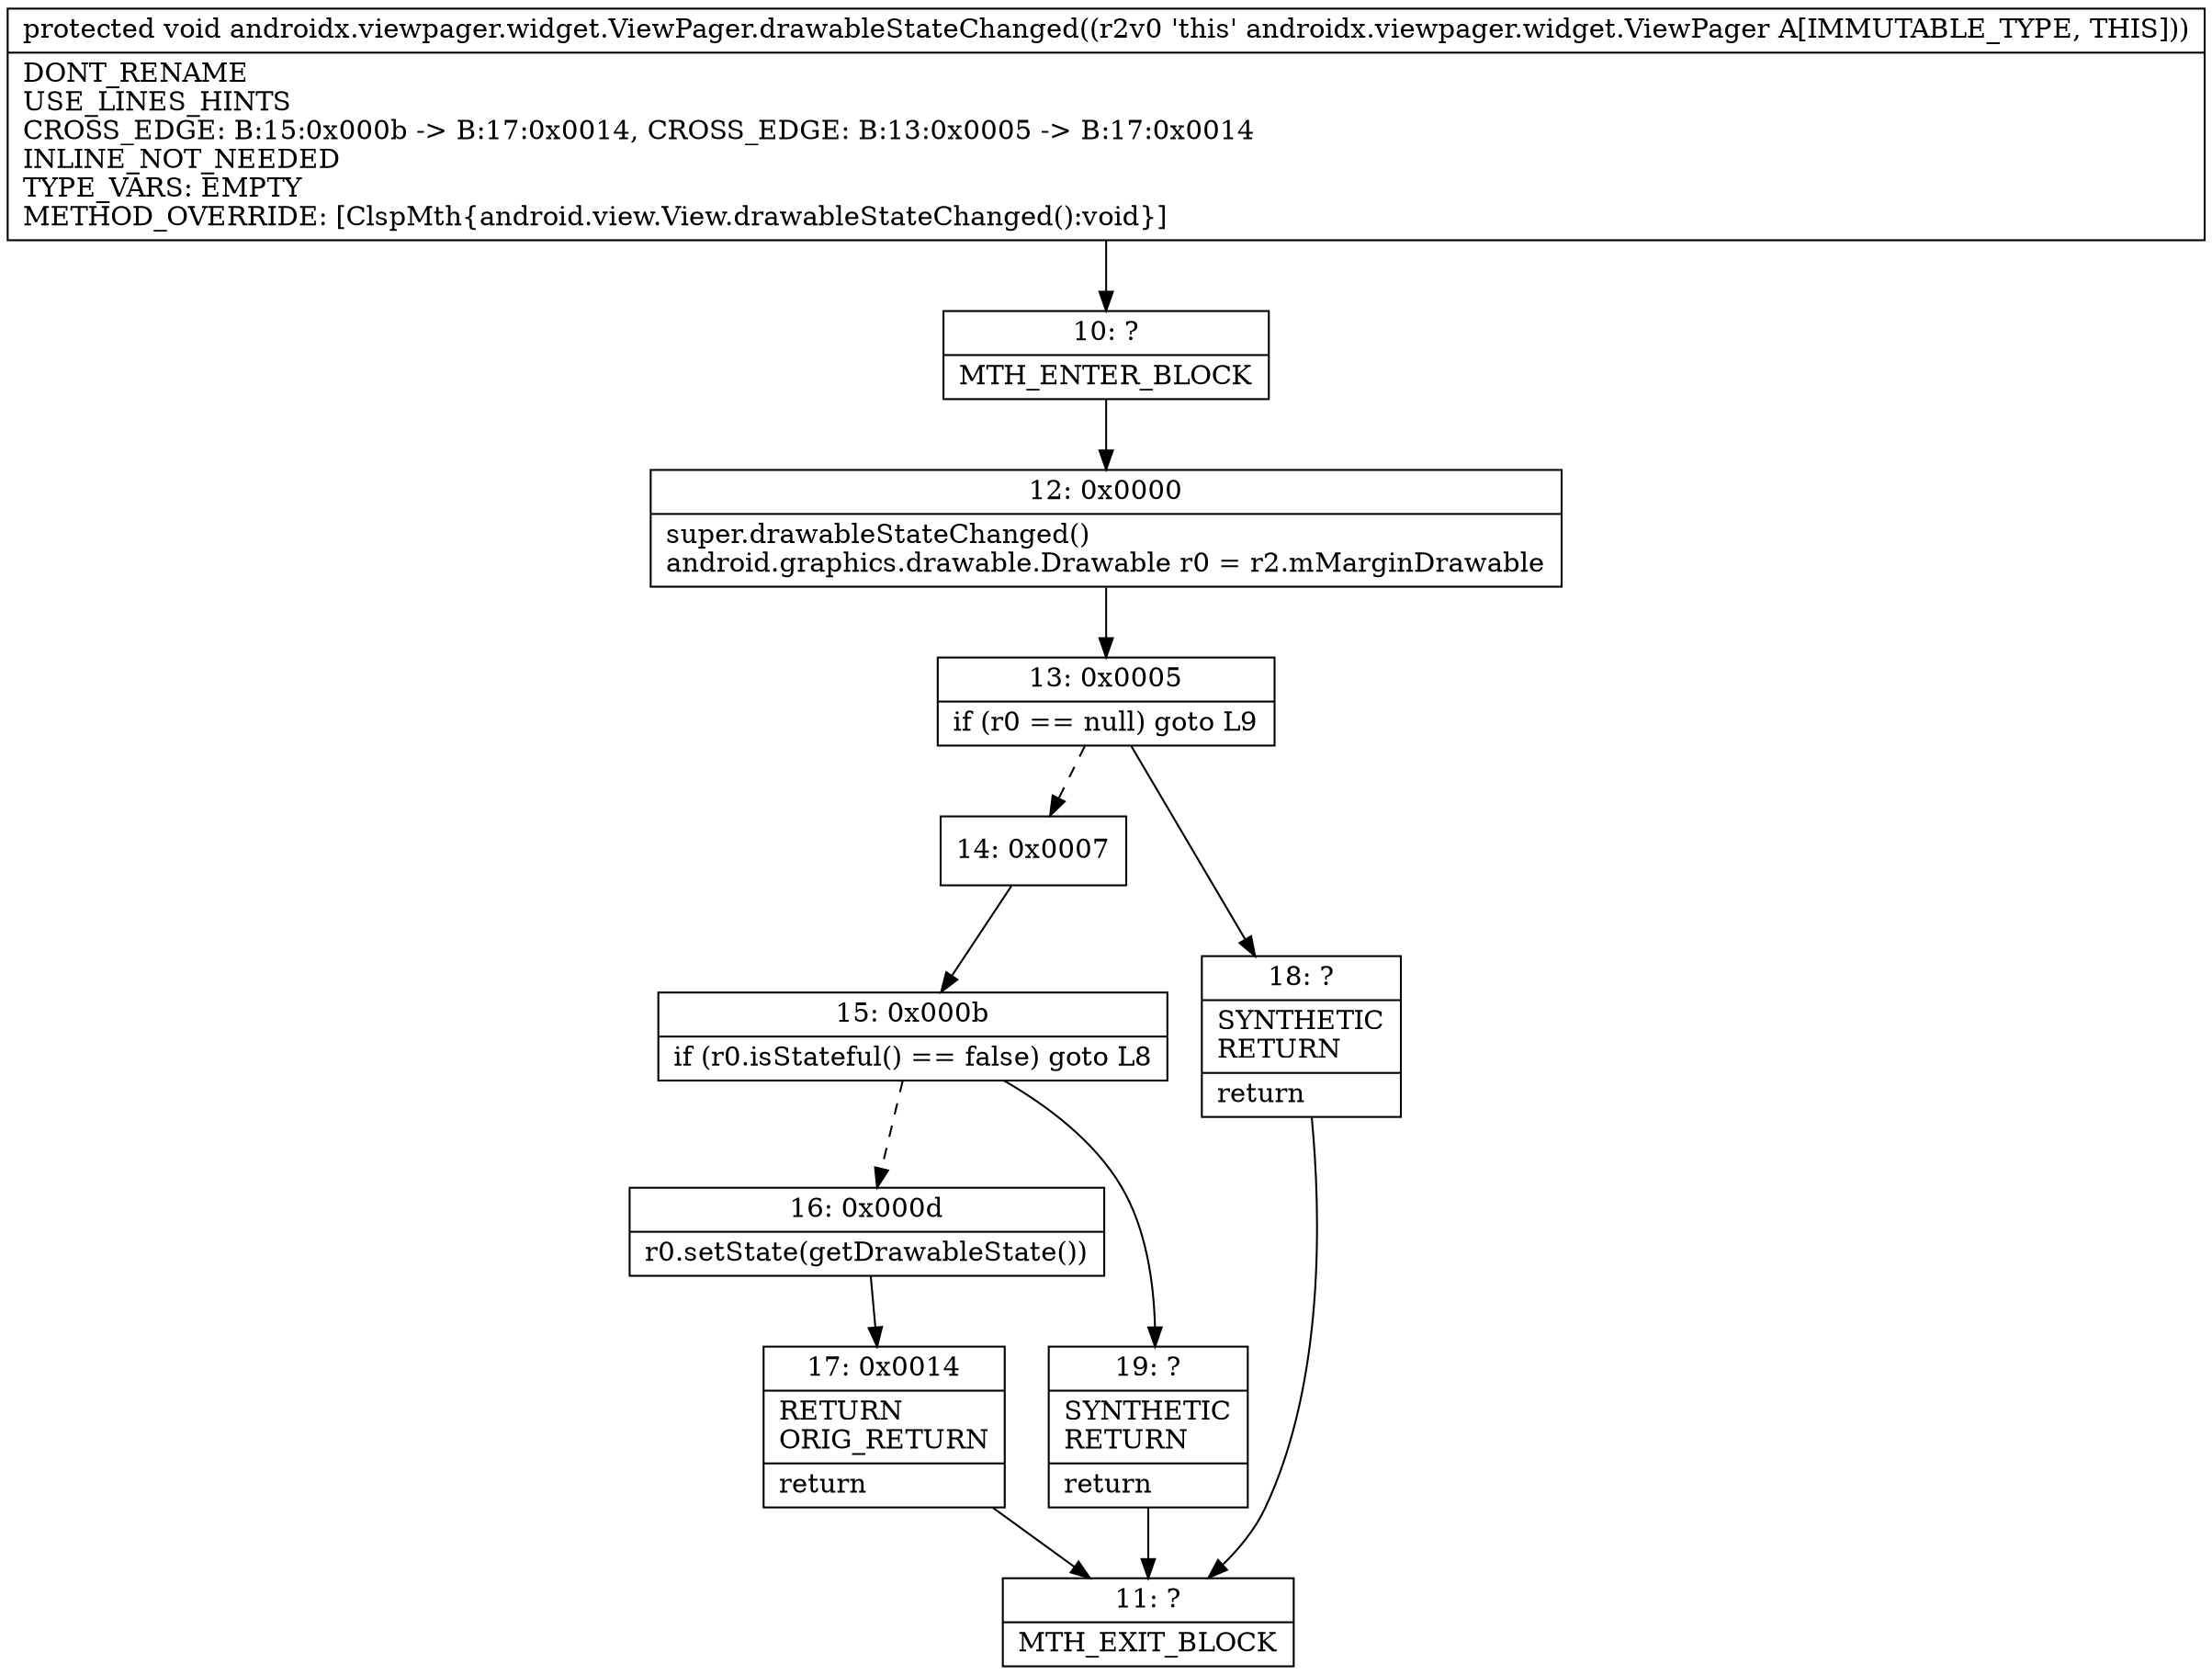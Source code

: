 digraph "CFG forandroidx.viewpager.widget.ViewPager.drawableStateChanged()V" {
Node_10 [shape=record,label="{10\:\ ?|MTH_ENTER_BLOCK\l}"];
Node_12 [shape=record,label="{12\:\ 0x0000|super.drawableStateChanged()\landroid.graphics.drawable.Drawable r0 = r2.mMarginDrawable\l}"];
Node_13 [shape=record,label="{13\:\ 0x0005|if (r0 == null) goto L9\l}"];
Node_14 [shape=record,label="{14\:\ 0x0007}"];
Node_15 [shape=record,label="{15\:\ 0x000b|if (r0.isStateful() == false) goto L8\l}"];
Node_16 [shape=record,label="{16\:\ 0x000d|r0.setState(getDrawableState())\l}"];
Node_17 [shape=record,label="{17\:\ 0x0014|RETURN\lORIG_RETURN\l|return\l}"];
Node_11 [shape=record,label="{11\:\ ?|MTH_EXIT_BLOCK\l}"];
Node_19 [shape=record,label="{19\:\ ?|SYNTHETIC\lRETURN\l|return\l}"];
Node_18 [shape=record,label="{18\:\ ?|SYNTHETIC\lRETURN\l|return\l}"];
MethodNode[shape=record,label="{protected void androidx.viewpager.widget.ViewPager.drawableStateChanged((r2v0 'this' androidx.viewpager.widget.ViewPager A[IMMUTABLE_TYPE, THIS]))  | DONT_RENAME\lUSE_LINES_HINTS\lCROSS_EDGE: B:15:0x000b \-\> B:17:0x0014, CROSS_EDGE: B:13:0x0005 \-\> B:17:0x0014\lINLINE_NOT_NEEDED\lTYPE_VARS: EMPTY\lMETHOD_OVERRIDE: [ClspMth\{android.view.View.drawableStateChanged():void\}]\l}"];
MethodNode -> Node_10;Node_10 -> Node_12;
Node_12 -> Node_13;
Node_13 -> Node_14[style=dashed];
Node_13 -> Node_18;
Node_14 -> Node_15;
Node_15 -> Node_16[style=dashed];
Node_15 -> Node_19;
Node_16 -> Node_17;
Node_17 -> Node_11;
Node_19 -> Node_11;
Node_18 -> Node_11;
}

